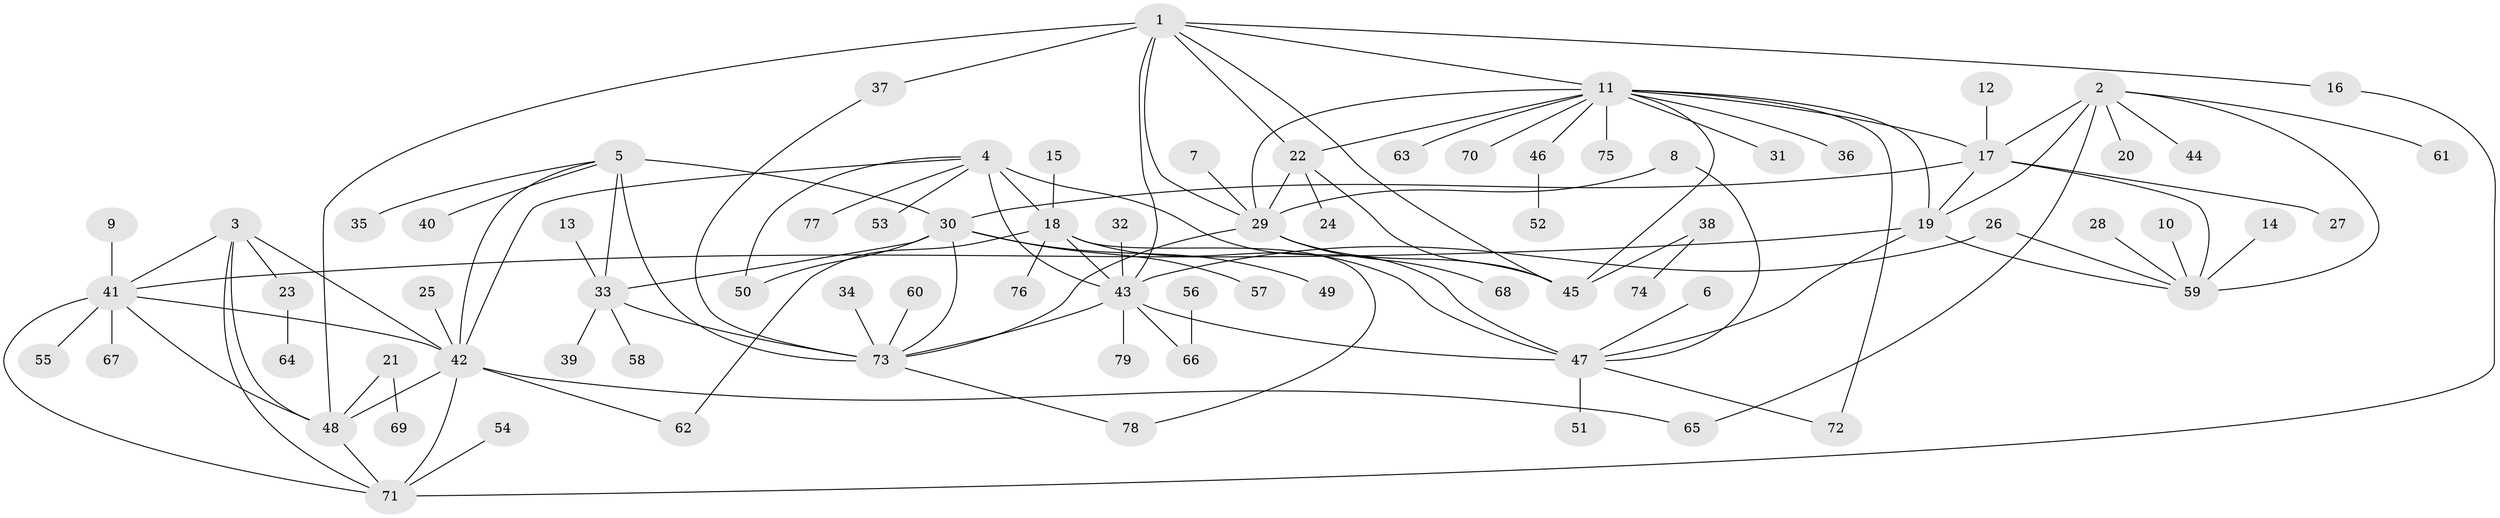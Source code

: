 // original degree distribution, {6: 0.017857142857142856, 8: 0.03571428571428571, 9: 0.05357142857142857, 14: 0.008928571428571428, 7: 0.03571428571428571, 4: 0.026785714285714284, 5: 0.008928571428571428, 10: 0.017857142857142856, 11: 0.017857142857142856, 2: 0.14285714285714285, 1: 0.5803571428571429, 3: 0.05357142857142857}
// Generated by graph-tools (version 1.1) at 2025/37/03/04/25 23:37:50]
// undirected, 79 vertices, 115 edges
graph export_dot {
  node [color=gray90,style=filled];
  1;
  2;
  3;
  4;
  5;
  6;
  7;
  8;
  9;
  10;
  11;
  12;
  13;
  14;
  15;
  16;
  17;
  18;
  19;
  20;
  21;
  22;
  23;
  24;
  25;
  26;
  27;
  28;
  29;
  30;
  31;
  32;
  33;
  34;
  35;
  36;
  37;
  38;
  39;
  40;
  41;
  42;
  43;
  44;
  45;
  46;
  47;
  48;
  49;
  50;
  51;
  52;
  53;
  54;
  55;
  56;
  57;
  58;
  59;
  60;
  61;
  62;
  63;
  64;
  65;
  66;
  67;
  68;
  69;
  70;
  71;
  72;
  73;
  74;
  75;
  76;
  77;
  78;
  79;
  1 -- 11 [weight=1.0];
  1 -- 16 [weight=1.0];
  1 -- 22 [weight=1.0];
  1 -- 29 [weight=1.0];
  1 -- 37 [weight=1.0];
  1 -- 43 [weight=1.0];
  1 -- 45 [weight=1.0];
  1 -- 48 [weight=1.0];
  2 -- 17 [weight=2.0];
  2 -- 19 [weight=2.0];
  2 -- 20 [weight=1.0];
  2 -- 44 [weight=1.0];
  2 -- 59 [weight=2.0];
  2 -- 61 [weight=1.0];
  2 -- 65 [weight=1.0];
  3 -- 23 [weight=1.0];
  3 -- 41 [weight=1.0];
  3 -- 42 [weight=1.0];
  3 -- 48 [weight=1.0];
  3 -- 71 [weight=1.0];
  4 -- 18 [weight=2.0];
  4 -- 42 [weight=1.0];
  4 -- 43 [weight=2.0];
  4 -- 47 [weight=2.0];
  4 -- 50 [weight=1.0];
  4 -- 53 [weight=1.0];
  4 -- 77 [weight=1.0];
  5 -- 30 [weight=2.0];
  5 -- 33 [weight=2.0];
  5 -- 35 [weight=1.0];
  5 -- 40 [weight=1.0];
  5 -- 42 [weight=1.0];
  5 -- 73 [weight=2.0];
  6 -- 47 [weight=1.0];
  7 -- 29 [weight=1.0];
  8 -- 29 [weight=1.0];
  8 -- 47 [weight=1.0];
  9 -- 41 [weight=1.0];
  10 -- 59 [weight=1.0];
  11 -- 17 [weight=1.0];
  11 -- 19 [weight=1.0];
  11 -- 22 [weight=1.0];
  11 -- 29 [weight=1.0];
  11 -- 31 [weight=1.0];
  11 -- 36 [weight=1.0];
  11 -- 45 [weight=1.0];
  11 -- 46 [weight=1.0];
  11 -- 63 [weight=1.0];
  11 -- 70 [weight=1.0];
  11 -- 72 [weight=1.0];
  11 -- 75 [weight=1.0];
  12 -- 17 [weight=1.0];
  13 -- 33 [weight=1.0];
  14 -- 59 [weight=1.0];
  15 -- 18 [weight=1.0];
  16 -- 71 [weight=1.0];
  17 -- 19 [weight=1.0];
  17 -- 27 [weight=1.0];
  17 -- 30 [weight=1.0];
  17 -- 59 [weight=1.0];
  18 -- 43 [weight=1.0];
  18 -- 47 [weight=1.0];
  18 -- 62 [weight=1.0];
  18 -- 76 [weight=1.0];
  18 -- 78 [weight=1.0];
  19 -- 41 [weight=1.0];
  19 -- 47 [weight=1.0];
  19 -- 59 [weight=1.0];
  21 -- 48 [weight=1.0];
  21 -- 69 [weight=1.0];
  22 -- 24 [weight=1.0];
  22 -- 29 [weight=1.0];
  22 -- 45 [weight=1.0];
  23 -- 64 [weight=1.0];
  25 -- 42 [weight=1.0];
  26 -- 43 [weight=1.0];
  26 -- 59 [weight=1.0];
  28 -- 59 [weight=1.0];
  29 -- 45 [weight=1.0];
  29 -- 68 [weight=1.0];
  29 -- 73 [weight=1.0];
  30 -- 33 [weight=1.0];
  30 -- 49 [weight=1.0];
  30 -- 50 [weight=1.0];
  30 -- 57 [weight=1.0];
  30 -- 73 [weight=1.0];
  32 -- 43 [weight=1.0];
  33 -- 39 [weight=1.0];
  33 -- 58 [weight=1.0];
  33 -- 73 [weight=1.0];
  34 -- 73 [weight=1.0];
  37 -- 73 [weight=1.0];
  38 -- 45 [weight=1.0];
  38 -- 74 [weight=1.0];
  41 -- 42 [weight=1.0];
  41 -- 48 [weight=1.0];
  41 -- 55 [weight=1.0];
  41 -- 67 [weight=1.0];
  41 -- 71 [weight=1.0];
  42 -- 48 [weight=1.0];
  42 -- 62 [weight=1.0];
  42 -- 65 [weight=1.0];
  42 -- 71 [weight=1.0];
  43 -- 47 [weight=1.0];
  43 -- 66 [weight=1.0];
  43 -- 73 [weight=1.0];
  43 -- 79 [weight=1.0];
  46 -- 52 [weight=1.0];
  47 -- 51 [weight=1.0];
  47 -- 72 [weight=1.0];
  48 -- 71 [weight=1.0];
  54 -- 71 [weight=1.0];
  56 -- 66 [weight=1.0];
  60 -- 73 [weight=1.0];
  73 -- 78 [weight=1.0];
}
